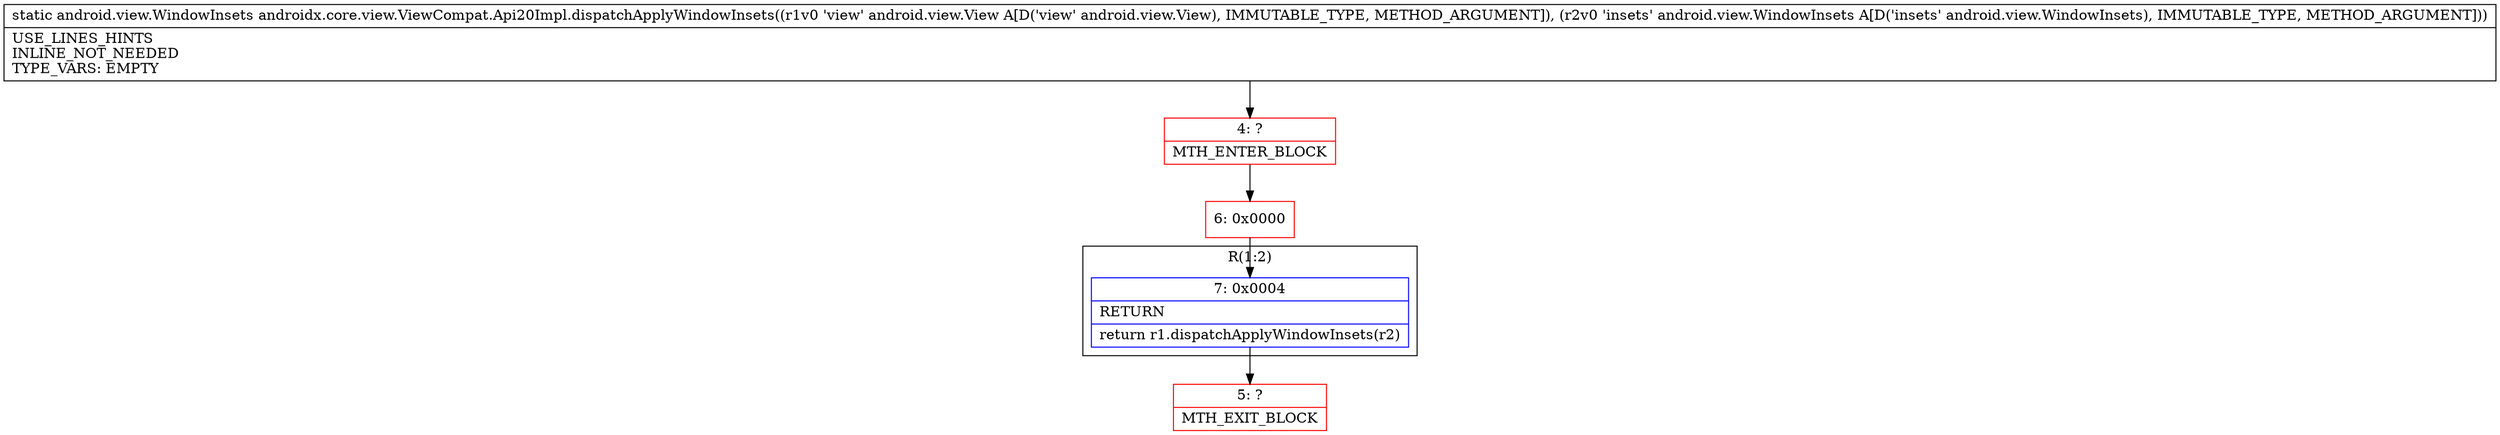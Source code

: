 digraph "CFG forandroidx.core.view.ViewCompat.Api20Impl.dispatchApplyWindowInsets(Landroid\/view\/View;Landroid\/view\/WindowInsets;)Landroid\/view\/WindowInsets;" {
subgraph cluster_Region_289304574 {
label = "R(1:2)";
node [shape=record,color=blue];
Node_7 [shape=record,label="{7\:\ 0x0004|RETURN\l|return r1.dispatchApplyWindowInsets(r2)\l}"];
}
Node_4 [shape=record,color=red,label="{4\:\ ?|MTH_ENTER_BLOCK\l}"];
Node_6 [shape=record,color=red,label="{6\:\ 0x0000}"];
Node_5 [shape=record,color=red,label="{5\:\ ?|MTH_EXIT_BLOCK\l}"];
MethodNode[shape=record,label="{static android.view.WindowInsets androidx.core.view.ViewCompat.Api20Impl.dispatchApplyWindowInsets((r1v0 'view' android.view.View A[D('view' android.view.View), IMMUTABLE_TYPE, METHOD_ARGUMENT]), (r2v0 'insets' android.view.WindowInsets A[D('insets' android.view.WindowInsets), IMMUTABLE_TYPE, METHOD_ARGUMENT]))  | USE_LINES_HINTS\lINLINE_NOT_NEEDED\lTYPE_VARS: EMPTY\l}"];
MethodNode -> Node_4;Node_7 -> Node_5;
Node_4 -> Node_6;
Node_6 -> Node_7;
}

